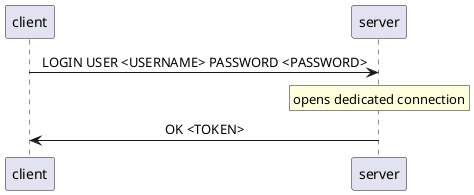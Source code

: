 @startuml login
skinparam sequenceMessageAlign CENTER
skinparam NoteTextAlignment CENTER
'skinparam ParticipantBackgroundColor #00ffff
'skinparam ParticipantBorderColor #0000ff these are comments, started with '
client -> server : LOGIN USER <USERNAME> PASSWORD <PASSWORD>
rnote over server
opens dedicated connection
end note
server -> client: OK <TOKEN>
@enduml